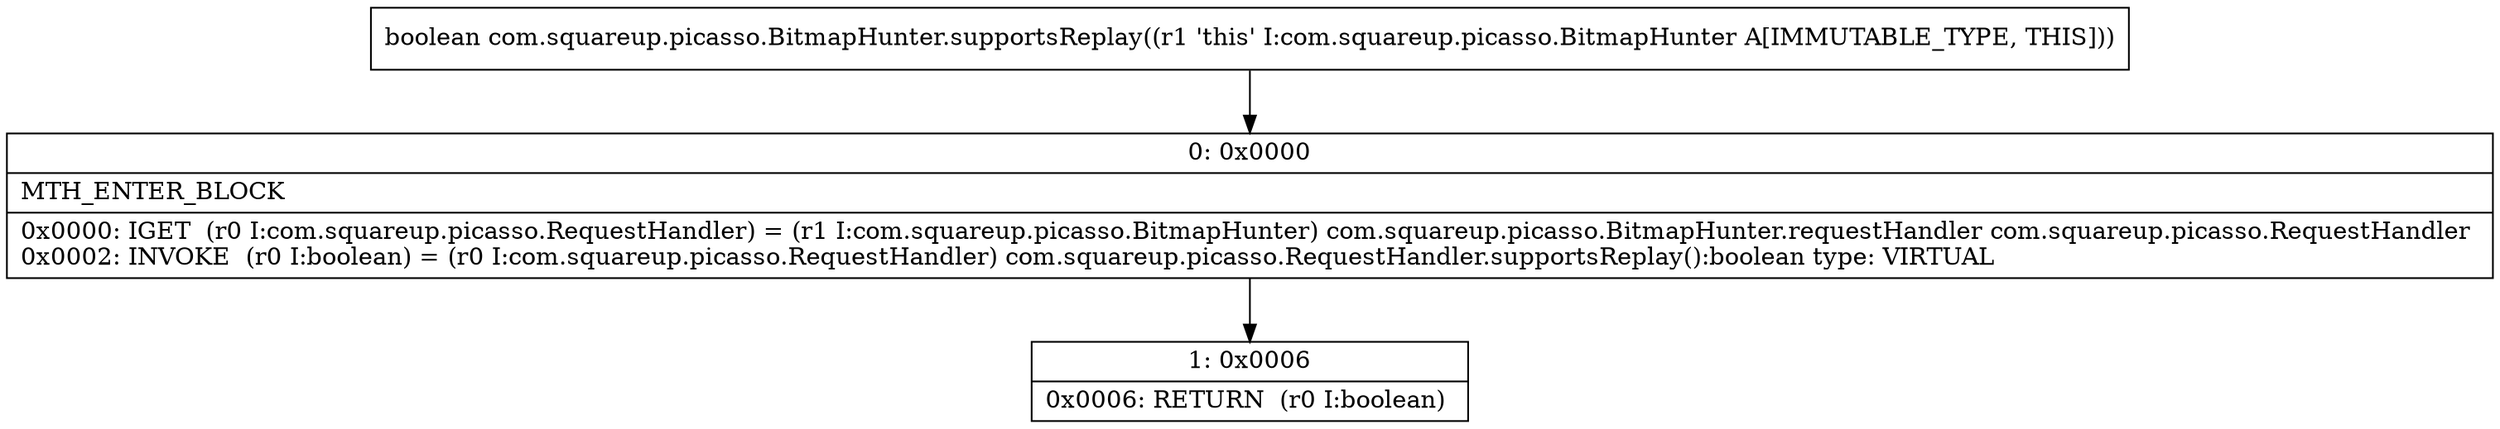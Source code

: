 digraph "CFG forcom.squareup.picasso.BitmapHunter.supportsReplay()Z" {
Node_0 [shape=record,label="{0\:\ 0x0000|MTH_ENTER_BLOCK\l|0x0000: IGET  (r0 I:com.squareup.picasso.RequestHandler) = (r1 I:com.squareup.picasso.BitmapHunter) com.squareup.picasso.BitmapHunter.requestHandler com.squareup.picasso.RequestHandler \l0x0002: INVOKE  (r0 I:boolean) = (r0 I:com.squareup.picasso.RequestHandler) com.squareup.picasso.RequestHandler.supportsReplay():boolean type: VIRTUAL \l}"];
Node_1 [shape=record,label="{1\:\ 0x0006|0x0006: RETURN  (r0 I:boolean) \l}"];
MethodNode[shape=record,label="{boolean com.squareup.picasso.BitmapHunter.supportsReplay((r1 'this' I:com.squareup.picasso.BitmapHunter A[IMMUTABLE_TYPE, THIS])) }"];
MethodNode -> Node_0;
Node_0 -> Node_1;
}


